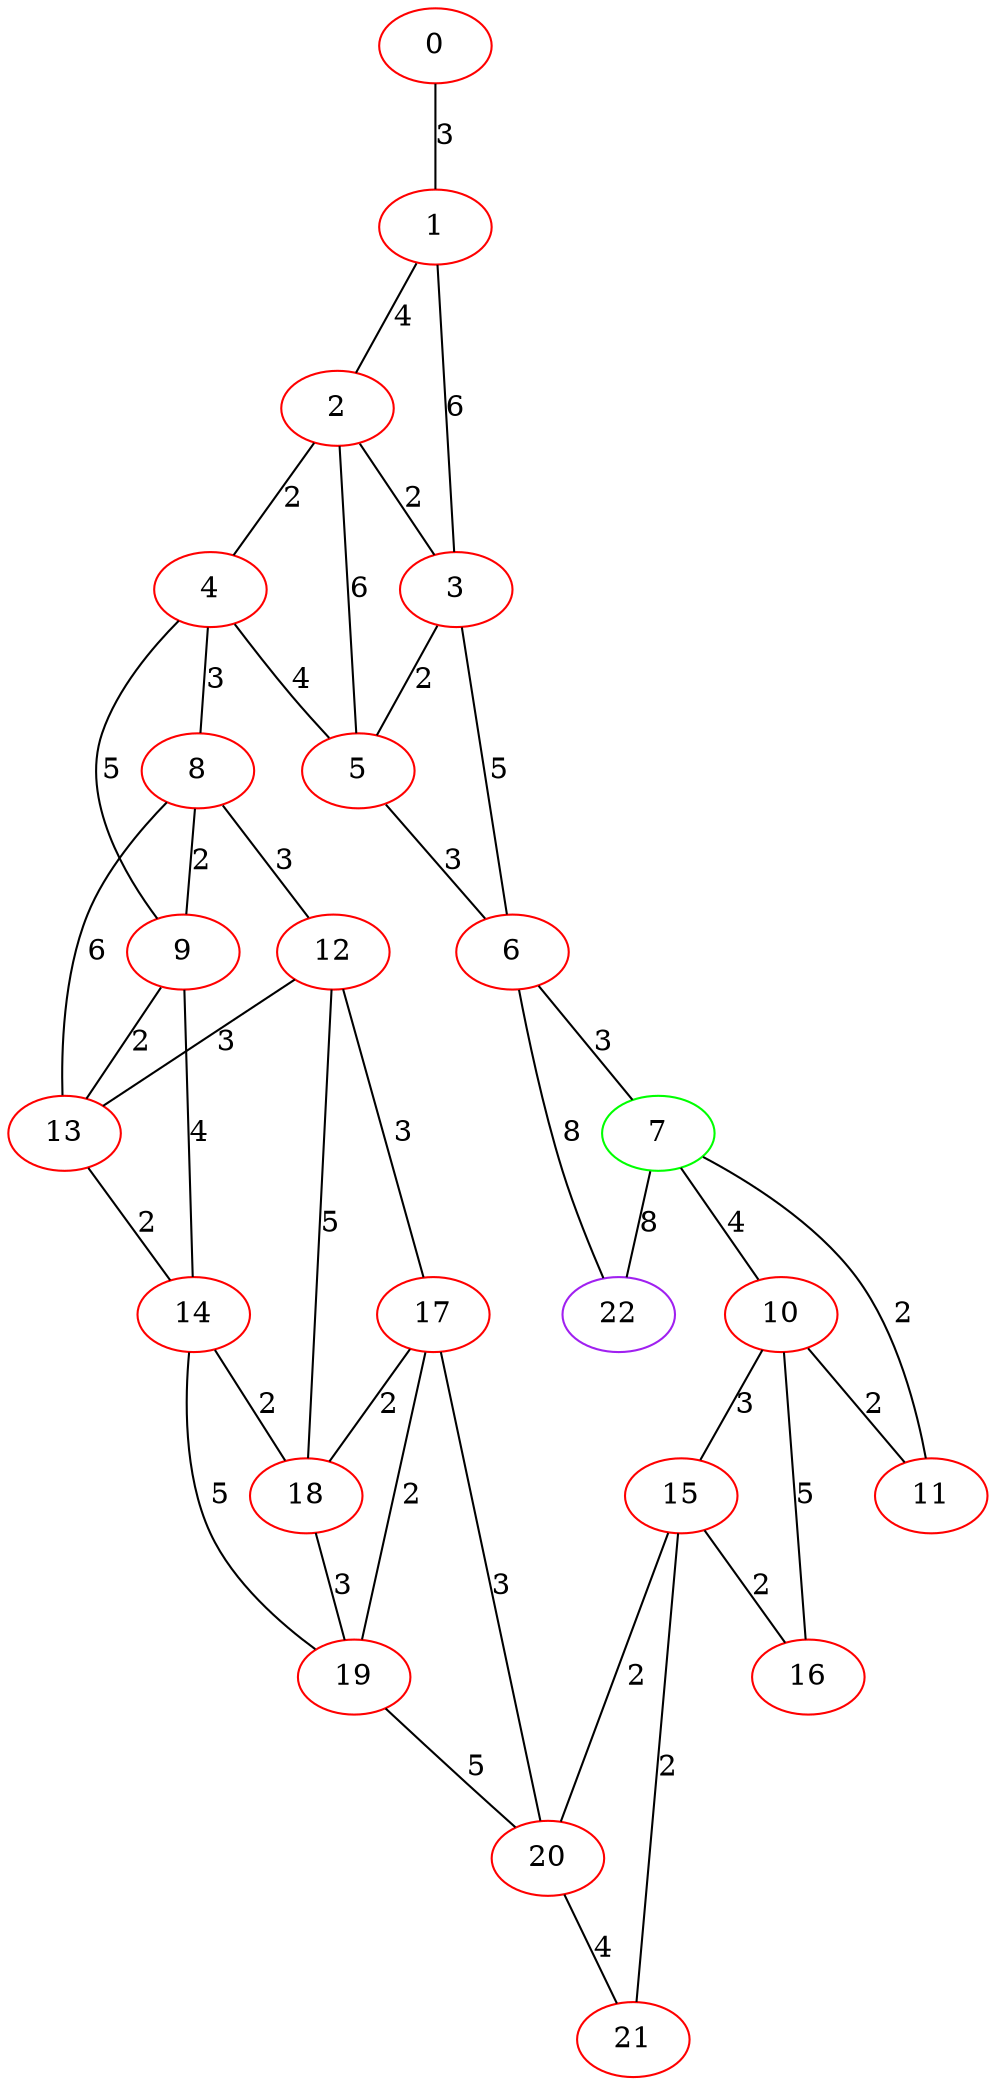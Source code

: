 graph "" {
0 [color=red, weight=1];
1 [color=red, weight=1];
2 [color=red, weight=1];
3 [color=red, weight=1];
4 [color=red, weight=1];
5 [color=red, weight=1];
6 [color=red, weight=1];
7 [color=green, weight=2];
8 [color=red, weight=1];
9 [color=red, weight=1];
10 [color=red, weight=1];
11 [color=red, weight=1];
12 [color=red, weight=1];
13 [color=red, weight=1];
14 [color=red, weight=1];
15 [color=red, weight=1];
16 [color=red, weight=1];
17 [color=red, weight=1];
18 [color=red, weight=1];
19 [color=red, weight=1];
20 [color=red, weight=1];
21 [color=red, weight=1];
22 [color=purple, weight=4];
0 -- 1  [key=0, label=3];
1 -- 2  [key=0, label=4];
1 -- 3  [key=0, label=6];
2 -- 3  [key=0, label=2];
2 -- 4  [key=0, label=2];
2 -- 5  [key=0, label=6];
3 -- 5  [key=0, label=2];
3 -- 6  [key=0, label=5];
4 -- 8  [key=0, label=3];
4 -- 9  [key=0, label=5];
4 -- 5  [key=0, label=4];
5 -- 6  [key=0, label=3];
6 -- 22  [key=0, label=8];
6 -- 7  [key=0, label=3];
7 -- 10  [key=0, label=4];
7 -- 11  [key=0, label=2];
7 -- 22  [key=0, label=8];
8 -- 12  [key=0, label=3];
8 -- 13  [key=0, label=6];
8 -- 9  [key=0, label=2];
9 -- 13  [key=0, label=2];
9 -- 14  [key=0, label=4];
10 -- 15  [key=0, label=3];
10 -- 16  [key=0, label=5];
10 -- 11  [key=0, label=2];
12 -- 17  [key=0, label=3];
12 -- 18  [key=0, label=5];
12 -- 13  [key=0, label=3];
13 -- 14  [key=0, label=2];
14 -- 18  [key=0, label=2];
14 -- 19  [key=0, label=5];
15 -- 16  [key=0, label=2];
15 -- 20  [key=0, label=2];
15 -- 21  [key=0, label=2];
17 -- 20  [key=0, label=3];
17 -- 18  [key=0, label=2];
17 -- 19  [key=0, label=2];
18 -- 19  [key=0, label=3];
19 -- 20  [key=0, label=5];
20 -- 21  [key=0, label=4];
}
